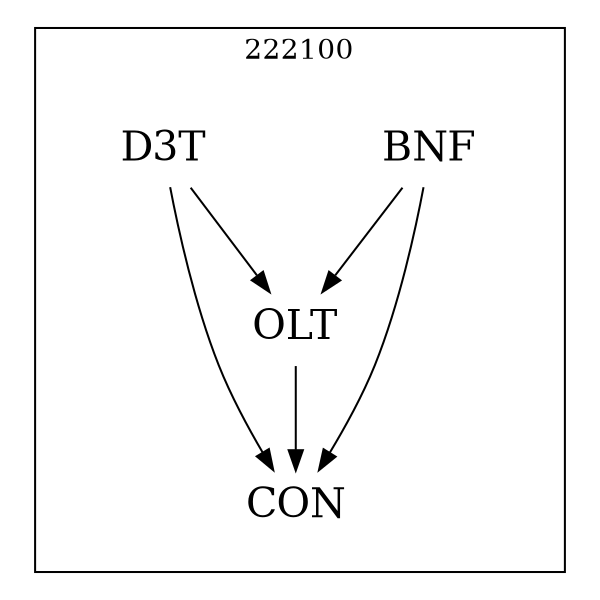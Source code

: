 strict digraph DAGS {
	size = "4,4!" ; ratio ="fill"; subgraph cluster_0{
			labeldoc = "t";
			label = "222100";node	[label= CON, shape = plaintext, fontsize=20] CON;node	[label= BNF, shape = plaintext, fontsize=20] BNF;node	[label= D3T, shape = plaintext, fontsize=20] D3T;node	[label= OLT, shape = plaintext, fontsize=20] OLT;
BNF->CON;
BNF->OLT;
D3T->CON;
D3T->OLT;
OLT->CON;
	}}